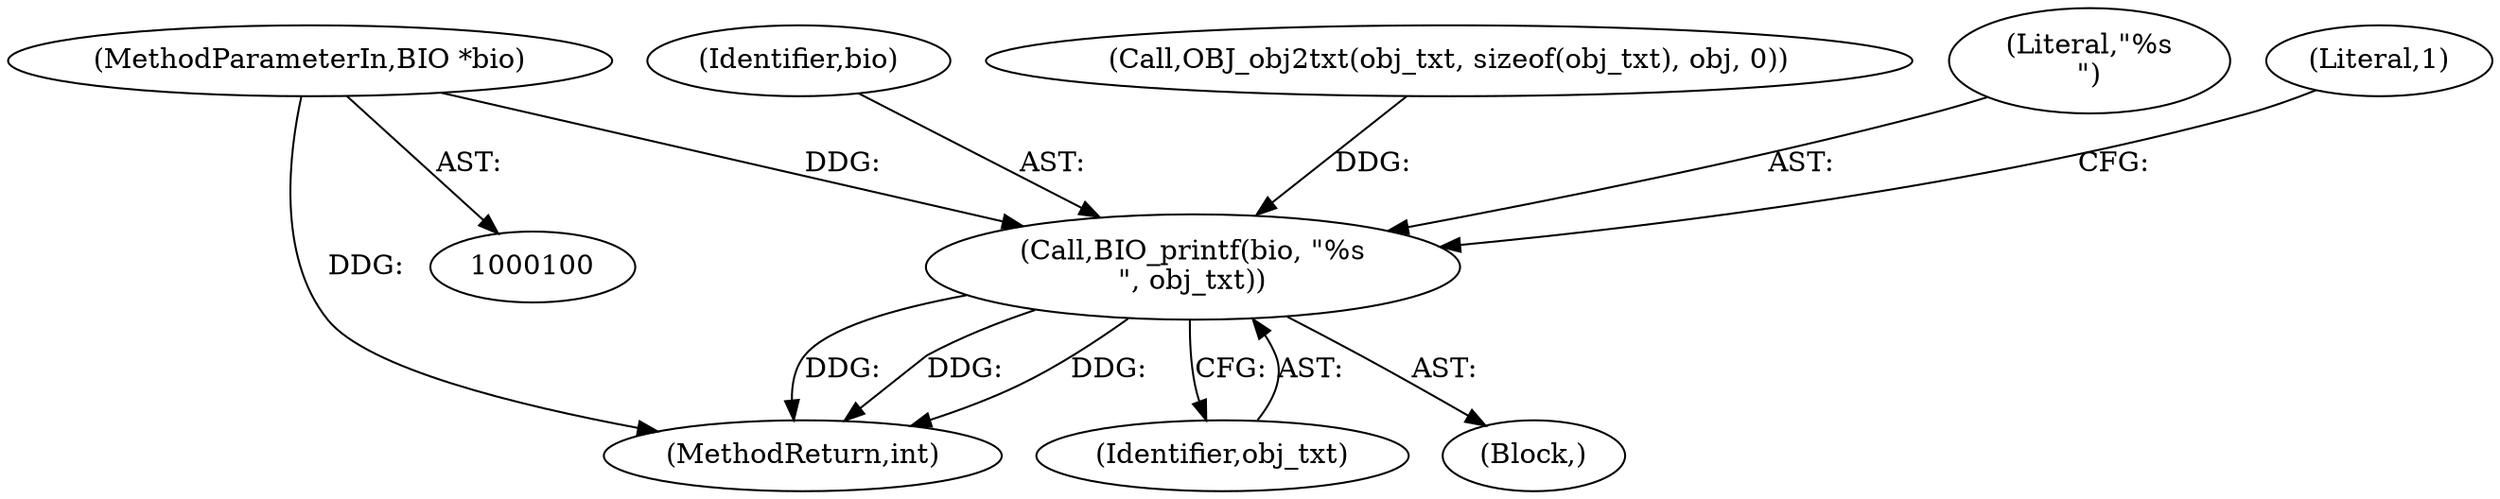 digraph "0_openssl_0ed26acce328ec16a3aa635f1ca37365e8c7403a@pointer" {
"1000101" [label="(MethodParameterIn,BIO *bio)"];
"1000111" [label="(Call,BIO_printf(bio, \"%s\n\", obj_txt))"];
"1000117" [label="(MethodReturn,int)"];
"1000111" [label="(Call,BIO_printf(bio, \"%s\n\", obj_txt))"];
"1000114" [label="(Identifier,obj_txt)"];
"1000112" [label="(Identifier,bio)"];
"1000105" [label="(Call,OBJ_obj2txt(obj_txt, sizeof(obj_txt), obj, 0))"];
"1000113" [label="(Literal,\"%s\n\")"];
"1000103" [label="(Block,)"];
"1000101" [label="(MethodParameterIn,BIO *bio)"];
"1000116" [label="(Literal,1)"];
"1000101" -> "1000100"  [label="AST: "];
"1000101" -> "1000117"  [label="DDG: "];
"1000101" -> "1000111"  [label="DDG: "];
"1000111" -> "1000103"  [label="AST: "];
"1000111" -> "1000114"  [label="CFG: "];
"1000112" -> "1000111"  [label="AST: "];
"1000113" -> "1000111"  [label="AST: "];
"1000114" -> "1000111"  [label="AST: "];
"1000116" -> "1000111"  [label="CFG: "];
"1000111" -> "1000117"  [label="DDG: "];
"1000111" -> "1000117"  [label="DDG: "];
"1000111" -> "1000117"  [label="DDG: "];
"1000105" -> "1000111"  [label="DDG: "];
}
